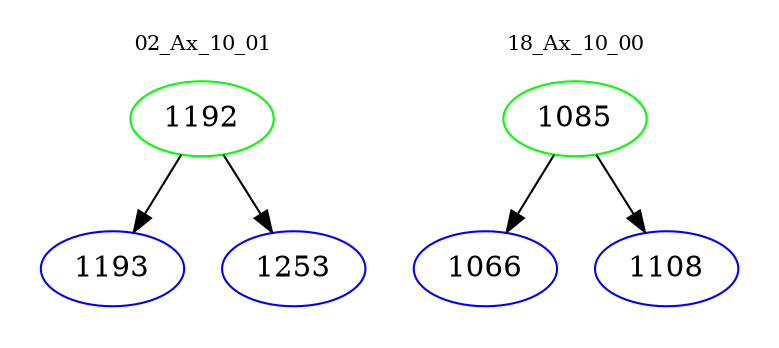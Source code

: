 digraph{
subgraph cluster_0 {
color = white
label = "02_Ax_10_01";
fontsize=10;
T0_1192 [label="1192", color="green"]
T0_1192 -> T0_1193 [color="black"]
T0_1193 [label="1193", color="blue"]
T0_1192 -> T0_1253 [color="black"]
T0_1253 [label="1253", color="blue"]
}
subgraph cluster_1 {
color = white
label = "18_Ax_10_00";
fontsize=10;
T1_1085 [label="1085", color="green"]
T1_1085 -> T1_1066 [color="black"]
T1_1066 [label="1066", color="blue"]
T1_1085 -> T1_1108 [color="black"]
T1_1108 [label="1108", color="blue"]
}
}
